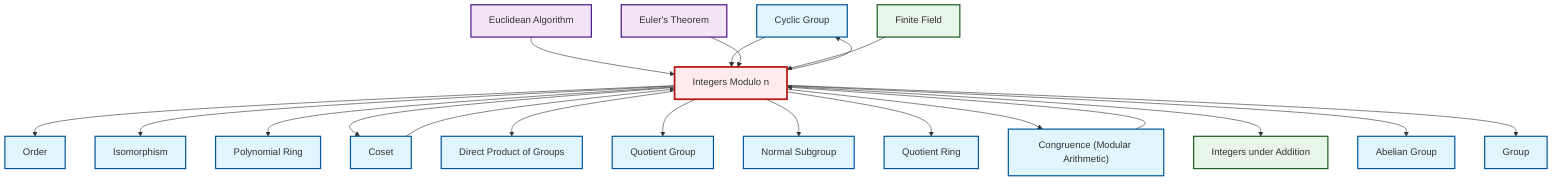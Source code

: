 graph TD
    classDef definition fill:#e1f5fe,stroke:#01579b,stroke-width:2px
    classDef theorem fill:#f3e5f5,stroke:#4a148c,stroke-width:2px
    classDef axiom fill:#fff3e0,stroke:#e65100,stroke-width:2px
    classDef example fill:#e8f5e9,stroke:#1b5e20,stroke-width:2px
    classDef current fill:#ffebee,stroke:#b71c1c,stroke-width:3px
    def-isomorphism["Isomorphism"]:::definition
    def-order["Order"]:::definition
    def-direct-product["Direct Product of Groups"]:::definition
    def-polynomial-ring["Polynomial Ring"]:::definition
    def-cyclic-group["Cyclic Group"]:::definition
    def-abelian-group["Abelian Group"]:::definition
    def-congruence["Congruence (Modular Arithmetic)"]:::definition
    def-normal-subgroup["Normal Subgroup"]:::definition
    thm-euler["Euler's Theorem"]:::theorem
    def-quotient-ring["Quotient Ring"]:::definition
    def-quotient-group["Quotient Group"]:::definition
    ex-integers-addition["Integers under Addition"]:::example
    thm-euclidean-algorithm["Euclidean Algorithm"]:::theorem
    def-group["Group"]:::definition
    ex-quotient-integers-mod-n["Integers Modulo n"]:::example
    def-coset["Coset"]:::definition
    ex-finite-field["Finite Field"]:::example
    thm-euclidean-algorithm --> ex-quotient-integers-mod-n
    ex-quotient-integers-mod-n --> def-order
    ex-quotient-integers-mod-n --> def-isomorphism
    ex-quotient-integers-mod-n --> def-cyclic-group
    def-coset --> ex-quotient-integers-mod-n
    ex-quotient-integers-mod-n --> def-polynomial-ring
    def-congruence --> ex-quotient-integers-mod-n
    ex-quotient-integers-mod-n --> def-coset
    def-cyclic-group --> ex-quotient-integers-mod-n
    ex-quotient-integers-mod-n --> def-direct-product
    ex-quotient-integers-mod-n --> def-quotient-group
    thm-euler --> ex-quotient-integers-mod-n
    ex-quotient-integers-mod-n --> def-normal-subgroup
    ex-quotient-integers-mod-n --> def-quotient-ring
    ex-quotient-integers-mod-n --> def-congruence
    ex-finite-field --> ex-quotient-integers-mod-n
    ex-quotient-integers-mod-n --> ex-integers-addition
    ex-quotient-integers-mod-n --> def-abelian-group
    ex-quotient-integers-mod-n --> def-group
    class ex-quotient-integers-mod-n current